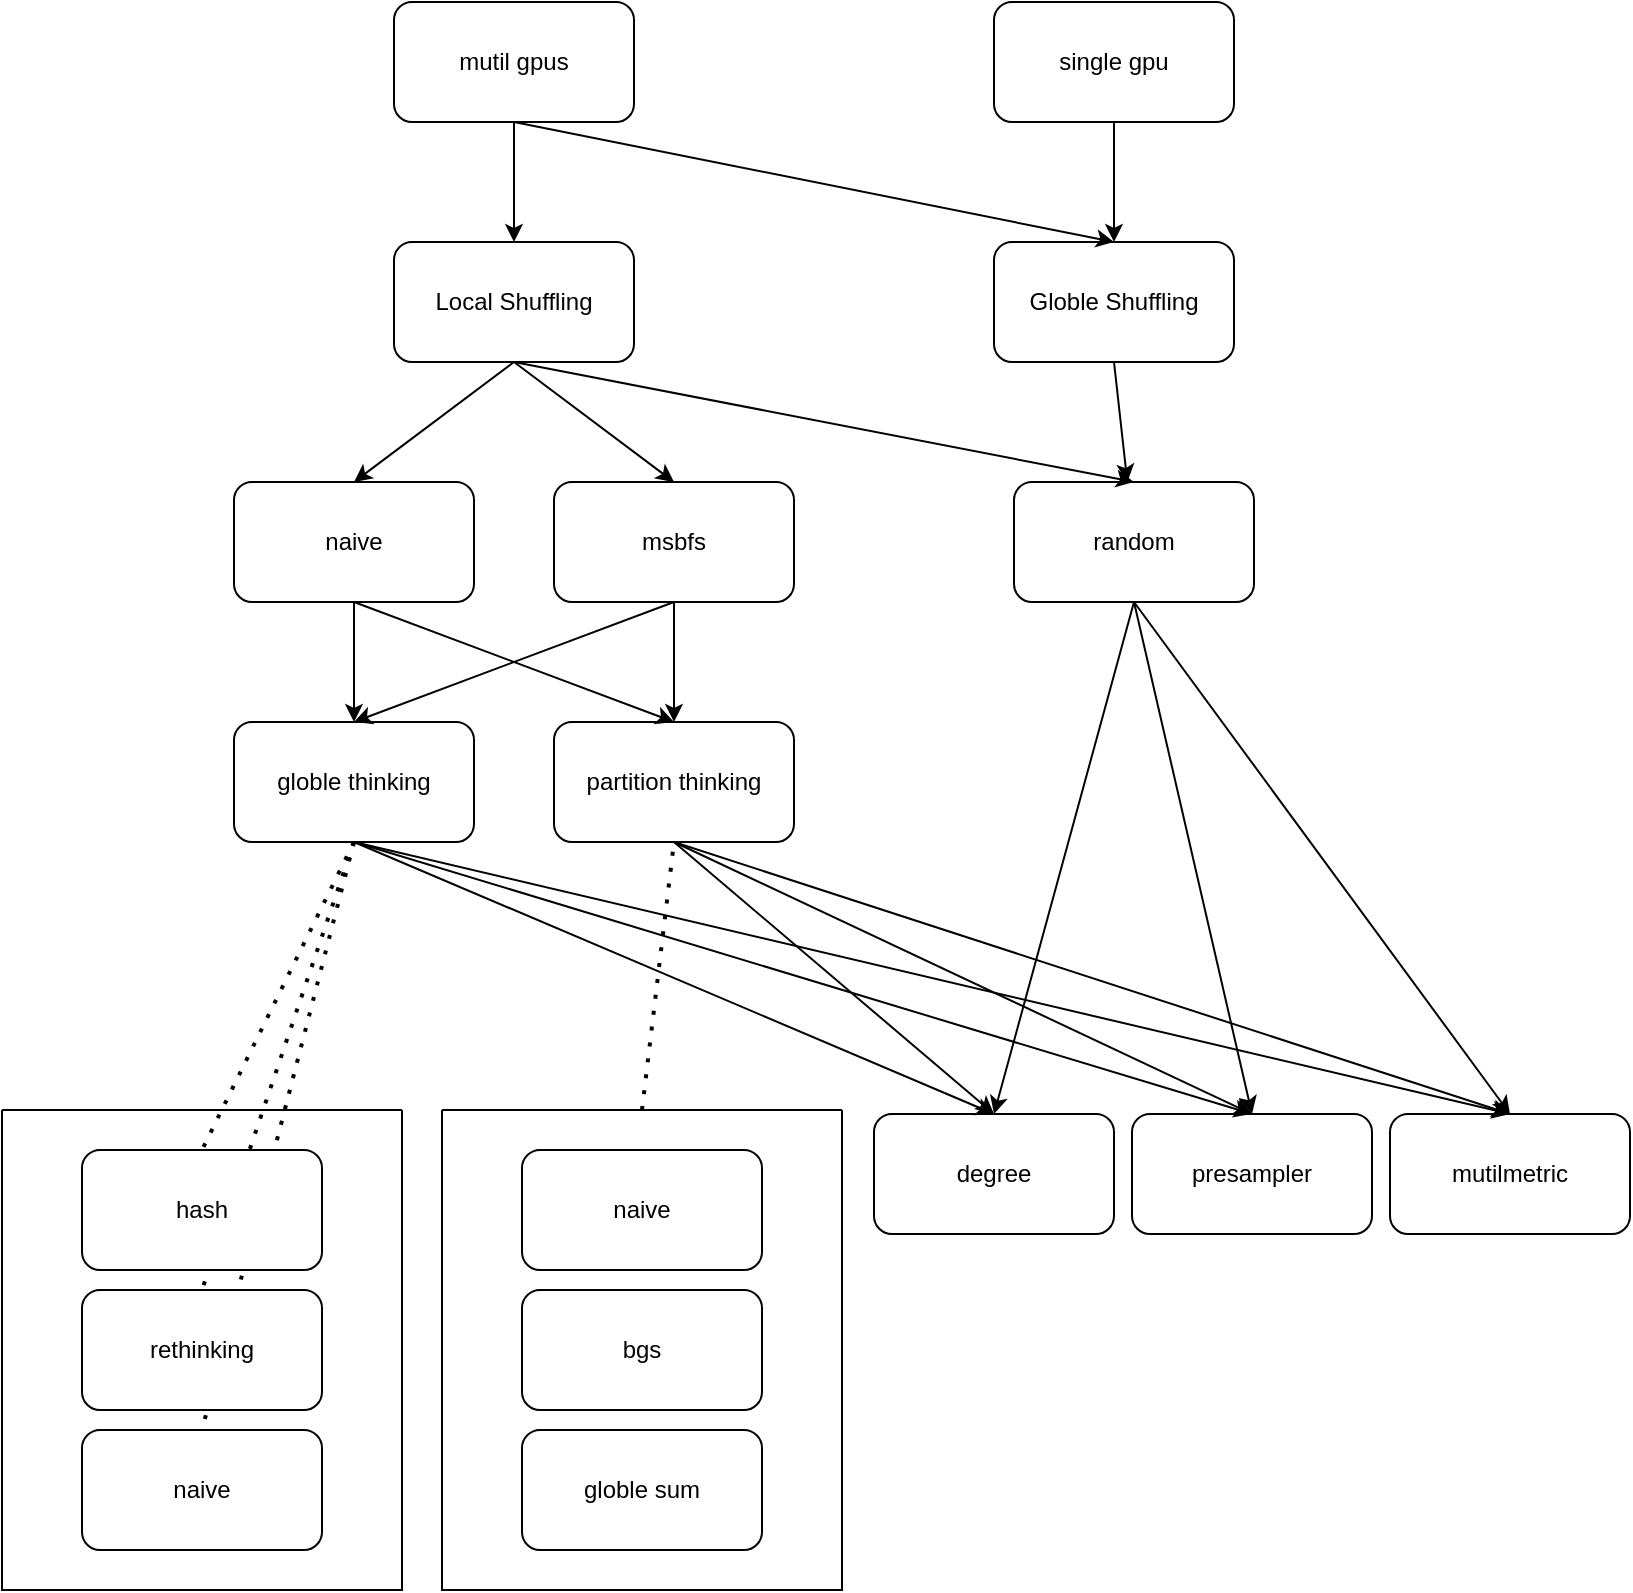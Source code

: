 <mxfile>
    <diagram id="M4L-VtzwN2Ami33YONn_" name="第 1 页">
        <mxGraphModel dx="1386" dy="779" grid="1" gridSize="10" guides="1" tooltips="1" connect="1" arrows="1" fold="1" page="1" pageScale="1" pageWidth="827" pageHeight="1169" math="0" shadow="0">
            <root>
                <mxCell id="0"/>
                <mxCell id="1" parent="0"/>
                <mxCell id="2" value="naive" style="rounded=1;whiteSpace=wrap;html=1;" parent="1" vertex="1">
                    <mxGeometry x="120" y="280" width="120" height="60" as="geometry"/>
                </mxCell>
                <mxCell id="3" value="random" style="rounded=1;whiteSpace=wrap;html=1;" parent="1" vertex="1">
                    <mxGeometry x="510" y="280" width="120" height="60" as="geometry"/>
                </mxCell>
                <mxCell id="4" value="msbfs" style="rounded=1;whiteSpace=wrap;html=1;" parent="1" vertex="1">
                    <mxGeometry x="280" y="280" width="120" height="60" as="geometry"/>
                </mxCell>
                <mxCell id="5" value="Local Shuffling" style="rounded=1;whiteSpace=wrap;html=1;" parent="1" vertex="1">
                    <mxGeometry x="200" y="160" width="120" height="60" as="geometry"/>
                </mxCell>
                <mxCell id="6" value="Globle Shuffling" style="rounded=1;whiteSpace=wrap;html=1;" parent="1" vertex="1">
                    <mxGeometry x="500" y="160" width="120" height="60" as="geometry"/>
                </mxCell>
                <mxCell id="7" value="degree" style="rounded=1;whiteSpace=wrap;html=1;" parent="1" vertex="1">
                    <mxGeometry x="440" y="596" width="120" height="60" as="geometry"/>
                </mxCell>
                <mxCell id="8" value="presampler" style="rounded=1;whiteSpace=wrap;html=1;" parent="1" vertex="1">
                    <mxGeometry x="569" y="596" width="120" height="60" as="geometry"/>
                </mxCell>
                <mxCell id="9" value="mutilmetric" style="rounded=1;whiteSpace=wrap;html=1;" parent="1" vertex="1">
                    <mxGeometry x="698" y="596" width="120" height="60" as="geometry"/>
                </mxCell>
                <mxCell id="10" value="mutil gpus" style="rounded=1;whiteSpace=wrap;html=1;" parent="1" vertex="1">
                    <mxGeometry x="200" y="40" width="120" height="60" as="geometry"/>
                </mxCell>
                <mxCell id="11" value="single gpu" style="rounded=1;whiteSpace=wrap;html=1;" parent="1" vertex="1">
                    <mxGeometry x="500" y="40" width="120" height="60" as="geometry"/>
                </mxCell>
                <mxCell id="12" value="globle thinking" style="rounded=1;whiteSpace=wrap;html=1;" parent="1" vertex="1">
                    <mxGeometry x="120" y="400" width="120" height="60" as="geometry"/>
                </mxCell>
                <mxCell id="13" value="partition thinking" style="rounded=1;whiteSpace=wrap;html=1;" parent="1" vertex="1">
                    <mxGeometry x="280" y="400" width="120" height="60" as="geometry"/>
                </mxCell>
                <mxCell id="14" value="" style="endArrow=classic;html=1;exitX=0.5;exitY=1;exitDx=0;exitDy=0;entryX=0.5;entryY=0;entryDx=0;entryDy=0;" parent="1" source="11" target="6" edge="1">
                    <mxGeometry width="50" height="50" relative="1" as="geometry">
                        <mxPoint x="430" y="340" as="sourcePoint"/>
                        <mxPoint x="480" y="290" as="targetPoint"/>
                    </mxGeometry>
                </mxCell>
                <mxCell id="15" value="" style="endArrow=classic;html=1;exitX=0.5;exitY=1;exitDx=0;exitDy=0;entryX=0.5;entryY=0;entryDx=0;entryDy=0;" parent="1" source="10" target="5" edge="1">
                    <mxGeometry width="50" height="50" relative="1" as="geometry">
                        <mxPoint x="350" y="140" as="sourcePoint"/>
                        <mxPoint x="400" y="90" as="targetPoint"/>
                    </mxGeometry>
                </mxCell>
                <mxCell id="16" value="" style="endArrow=classic;html=1;exitX=0.5;exitY=1;exitDx=0;exitDy=0;entryX=0.5;entryY=0;entryDx=0;entryDy=0;" parent="1" source="10" target="6" edge="1">
                    <mxGeometry width="50" height="50" relative="1" as="geometry">
                        <mxPoint x="489" y="340" as="sourcePoint"/>
                        <mxPoint x="539" y="290" as="targetPoint"/>
                    </mxGeometry>
                </mxCell>
                <mxCell id="17" value="" style="endArrow=classic;html=1;exitX=0.5;exitY=1;exitDx=0;exitDy=0;entryX=0.5;entryY=0;entryDx=0;entryDy=0;" parent="1" source="5" target="2" edge="1">
                    <mxGeometry width="50" height="50" relative="1" as="geometry">
                        <mxPoint x="489" y="340" as="sourcePoint"/>
                        <mxPoint x="539" y="290" as="targetPoint"/>
                    </mxGeometry>
                </mxCell>
                <mxCell id="18" value="" style="endArrow=classic;html=1;entryX=0.5;entryY=0;entryDx=0;entryDy=0;exitX=0.5;exitY=1;exitDx=0;exitDy=0;" parent="1" source="5" target="4" edge="1">
                    <mxGeometry width="50" height="50" relative="1" as="geometry">
                        <mxPoint x="379" y="220" as="sourcePoint"/>
                        <mxPoint x="539" y="290" as="targetPoint"/>
                    </mxGeometry>
                </mxCell>
                <mxCell id="19" value="" style="endArrow=classic;html=1;exitX=0.5;exitY=1;exitDx=0;exitDy=0;" parent="1" source="6" target="3" edge="1">
                    <mxGeometry width="50" height="50" relative="1" as="geometry">
                        <mxPoint x="489" y="340" as="sourcePoint"/>
                        <mxPoint x="539" y="290" as="targetPoint"/>
                    </mxGeometry>
                </mxCell>
                <mxCell id="20" value="" style="endArrow=classic;html=1;exitX=0.5;exitY=1;exitDx=0;exitDy=0;entryX=0.5;entryY=0;entryDx=0;entryDy=0;" parent="1" source="5" target="3" edge="1">
                    <mxGeometry width="50" height="50" relative="1" as="geometry">
                        <mxPoint x="379" y="220" as="sourcePoint"/>
                        <mxPoint x="619" y="280" as="targetPoint"/>
                    </mxGeometry>
                </mxCell>
                <mxCell id="21" value="" style="endArrow=classic;html=1;exitX=0.5;exitY=1;exitDx=0;exitDy=0;entryX=0.5;entryY=0;entryDx=0;entryDy=0;" parent="1" source="2" target="12" edge="1">
                    <mxGeometry width="50" height="50" relative="1" as="geometry">
                        <mxPoint x="489" y="340" as="sourcePoint"/>
                        <mxPoint x="539" y="290" as="targetPoint"/>
                    </mxGeometry>
                </mxCell>
                <mxCell id="22" value="" style="endArrow=classic;html=1;exitX=0.5;exitY=1;exitDx=0;exitDy=0;entryX=0.5;entryY=0;entryDx=0;entryDy=0;" parent="1" source="2" target="13" edge="1">
                    <mxGeometry width="50" height="50" relative="1" as="geometry">
                        <mxPoint x="489" y="340" as="sourcePoint"/>
                        <mxPoint x="539" y="290" as="targetPoint"/>
                    </mxGeometry>
                </mxCell>
                <mxCell id="23" value="" style="endArrow=classic;html=1;exitX=0.5;exitY=1;exitDx=0;exitDy=0;entryX=0.5;entryY=0;entryDx=0;entryDy=0;" parent="1" source="4" target="12" edge="1">
                    <mxGeometry width="50" height="50" relative="1" as="geometry">
                        <mxPoint x="489" y="340" as="sourcePoint"/>
                        <mxPoint x="539" y="290" as="targetPoint"/>
                    </mxGeometry>
                </mxCell>
                <mxCell id="24" value="" style="endArrow=classic;html=1;exitX=0.5;exitY=1;exitDx=0;exitDy=0;" parent="1" source="4" target="13" edge="1">
                    <mxGeometry width="50" height="50" relative="1" as="geometry">
                        <mxPoint x="489" y="340" as="sourcePoint"/>
                        <mxPoint x="579" y="400" as="targetPoint"/>
                    </mxGeometry>
                </mxCell>
                <mxCell id="25" value="" style="endArrow=classic;html=1;exitX=0.5;exitY=1;exitDx=0;exitDy=0;entryX=0.5;entryY=0;entryDx=0;entryDy=0;" parent="1" source="12" target="7" edge="1">
                    <mxGeometry width="50" height="50" relative="1" as="geometry">
                        <mxPoint x="489" y="340" as="sourcePoint"/>
                        <mxPoint x="539" y="290" as="targetPoint"/>
                    </mxGeometry>
                </mxCell>
                <mxCell id="26" value="" style="endArrow=classic;html=1;exitX=0.5;exitY=1;exitDx=0;exitDy=0;entryX=0.5;entryY=0;entryDx=0;entryDy=0;" parent="1" source="12" target="8" edge="1">
                    <mxGeometry width="50" height="50" relative="1" as="geometry">
                        <mxPoint x="489" y="340" as="sourcePoint"/>
                        <mxPoint x="539" y="290" as="targetPoint"/>
                    </mxGeometry>
                </mxCell>
                <mxCell id="27" value="" style="endArrow=classic;html=1;exitX=0.5;exitY=1;exitDx=0;exitDy=0;entryX=0.5;entryY=0;entryDx=0;entryDy=0;" parent="1" source="12" target="9" edge="1">
                    <mxGeometry width="50" height="50" relative="1" as="geometry">
                        <mxPoint x="489" y="340" as="sourcePoint"/>
                        <mxPoint x="539" y="290" as="targetPoint"/>
                    </mxGeometry>
                </mxCell>
                <mxCell id="28" value="" style="endArrow=classic;html=1;exitX=0.5;exitY=1;exitDx=0;exitDy=0;entryX=0.5;entryY=0;entryDx=0;entryDy=0;" parent="1" source="13" target="7" edge="1">
                    <mxGeometry width="50" height="50" relative="1" as="geometry">
                        <mxPoint x="489" y="340" as="sourcePoint"/>
                        <mxPoint x="539" y="290" as="targetPoint"/>
                    </mxGeometry>
                </mxCell>
                <mxCell id="29" value="" style="endArrow=classic;html=1;exitX=0.5;exitY=1;exitDx=0;exitDy=0;entryX=0.5;entryY=0;entryDx=0;entryDy=0;" parent="1" source="13" target="8" edge="1">
                    <mxGeometry width="50" height="50" relative="1" as="geometry">
                        <mxPoint x="489" y="340" as="sourcePoint"/>
                        <mxPoint x="539" y="290" as="targetPoint"/>
                    </mxGeometry>
                </mxCell>
                <mxCell id="30" value="" style="endArrow=classic;html=1;exitX=0.5;exitY=1;exitDx=0;exitDy=0;entryX=0.5;entryY=0;entryDx=0;entryDy=0;" parent="1" source="13" target="9" edge="1">
                    <mxGeometry width="50" height="50" relative="1" as="geometry">
                        <mxPoint x="489" y="340" as="sourcePoint"/>
                        <mxPoint x="539" y="290" as="targetPoint"/>
                    </mxGeometry>
                </mxCell>
                <mxCell id="31" value="" style="endArrow=classic;html=1;exitX=0.5;exitY=1;exitDx=0;exitDy=0;entryX=0.5;entryY=0;entryDx=0;entryDy=0;" parent="1" source="3" target="7" edge="1">
                    <mxGeometry width="50" height="50" relative="1" as="geometry">
                        <mxPoint x="489" y="340" as="sourcePoint"/>
                        <mxPoint x="539" y="290" as="targetPoint"/>
                    </mxGeometry>
                </mxCell>
                <mxCell id="32" value="" style="endArrow=classic;html=1;exitX=0.5;exitY=1;exitDx=0;exitDy=0;entryX=0.5;entryY=0;entryDx=0;entryDy=0;" parent="1" source="3" target="8" edge="1">
                    <mxGeometry width="50" height="50" relative="1" as="geometry">
                        <mxPoint x="489" y="340" as="sourcePoint"/>
                        <mxPoint x="539" y="290" as="targetPoint"/>
                    </mxGeometry>
                </mxCell>
                <mxCell id="33" value="" style="endArrow=classic;html=1;exitX=0.5;exitY=1;exitDx=0;exitDy=0;entryX=0.5;entryY=0;entryDx=0;entryDy=0;" parent="1" source="3" target="9" edge="1">
                    <mxGeometry width="50" height="50" relative="1" as="geometry">
                        <mxPoint x="489" y="340" as="sourcePoint"/>
                        <mxPoint x="539" y="290" as="targetPoint"/>
                    </mxGeometry>
                </mxCell>
                <mxCell id="37" value="" style="endArrow=none;dashed=1;html=1;dashPattern=1 3;strokeWidth=2;exitX=0.5;exitY=1;exitDx=0;exitDy=0;entryX=0.5;entryY=0;entryDx=0;entryDy=0;" parent="1" source="12" target="34" edge="1">
                    <mxGeometry width="50" height="50" relative="1" as="geometry">
                        <mxPoint x="489" y="540" as="sourcePoint"/>
                        <mxPoint x="539" y="490" as="targetPoint"/>
                    </mxGeometry>
                </mxCell>
                <mxCell id="38" value="" style="endArrow=none;dashed=1;html=1;dashPattern=1 3;strokeWidth=2;exitX=0.5;exitY=1;exitDx=0;exitDy=0;entryX=0.5;entryY=0;entryDx=0;entryDy=0;" parent="1" source="12" target="35" edge="1">
                    <mxGeometry width="50" height="50" relative="1" as="geometry">
                        <mxPoint x="489" y="540" as="sourcePoint"/>
                        <mxPoint x="539" y="490" as="targetPoint"/>
                    </mxGeometry>
                </mxCell>
                <mxCell id="39" value="" style="endArrow=none;dashed=1;html=1;dashPattern=1 3;strokeWidth=2;exitX=0.5;exitY=1;exitDx=0;exitDy=0;entryX=0.5;entryY=0;entryDx=0;entryDy=0;" parent="1" source="12" target="36" edge="1">
                    <mxGeometry width="50" height="50" relative="1" as="geometry">
                        <mxPoint x="489" y="540" as="sourcePoint"/>
                        <mxPoint x="539" y="490" as="targetPoint"/>
                    </mxGeometry>
                </mxCell>
                <mxCell id="40" value="" style="swimlane;startSize=0;" parent="1" vertex="1">
                    <mxGeometry x="4" y="594" width="200" height="240" as="geometry">
                        <mxRectangle x="40" y="600" width="50" height="40" as="alternateBounds"/>
                    </mxGeometry>
                </mxCell>
                <mxCell id="34" value="hash" style="rounded=1;whiteSpace=wrap;html=1;" parent="40" vertex="1">
                    <mxGeometry x="40" y="20" width="120" height="60" as="geometry"/>
                </mxCell>
                <mxCell id="35" value="rethinking" style="rounded=1;whiteSpace=wrap;html=1;" parent="40" vertex="1">
                    <mxGeometry x="40" y="90" width="120" height="60" as="geometry"/>
                </mxCell>
                <mxCell id="36" value="naive" style="rounded=1;whiteSpace=wrap;html=1;" parent="40" vertex="1">
                    <mxGeometry x="40" y="160" width="120" height="60" as="geometry"/>
                </mxCell>
                <mxCell id="41" value="" style="swimlane;startSize=0;" parent="1" vertex="1">
                    <mxGeometry x="224" y="594" width="200" height="240" as="geometry"/>
                </mxCell>
                <mxCell id="42" value="naive" style="rounded=1;whiteSpace=wrap;html=1;" parent="41" vertex="1">
                    <mxGeometry x="40" y="20" width="120" height="60" as="geometry"/>
                </mxCell>
                <mxCell id="43" value="bgs" style="rounded=1;whiteSpace=wrap;html=1;" parent="41" vertex="1">
                    <mxGeometry x="40" y="90" width="120" height="60" as="geometry"/>
                </mxCell>
                <mxCell id="45" value="globle sum" style="rounded=1;whiteSpace=wrap;html=1;" vertex="1" parent="41">
                    <mxGeometry x="40" y="160" width="120" height="60" as="geometry"/>
                </mxCell>
                <mxCell id="44" value="" style="endArrow=none;dashed=1;html=1;dashPattern=1 3;strokeWidth=2;entryX=0.5;entryY=1;entryDx=0;entryDy=0;exitX=0.5;exitY=0;exitDx=0;exitDy=0;" parent="1" source="41" target="13" edge="1">
                    <mxGeometry width="50" height="50" relative="1" as="geometry">
                        <mxPoint x="300" y="540" as="sourcePoint"/>
                        <mxPoint x="380" y="470" as="targetPoint"/>
                    </mxGeometry>
                </mxCell>
            </root>
        </mxGraphModel>
    </diagram>
</mxfile>